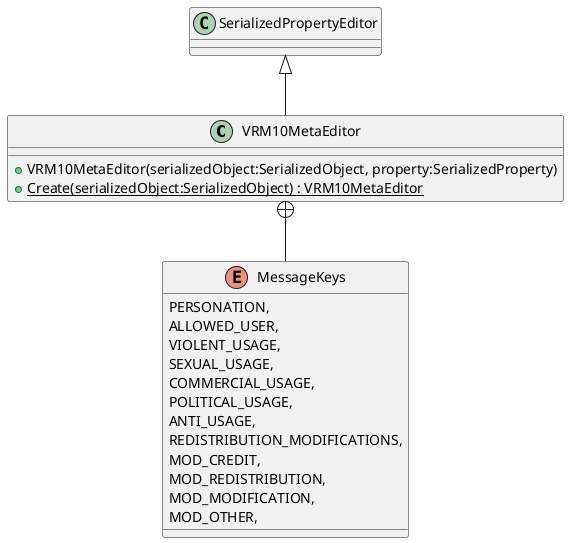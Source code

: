 @startuml
class VRM10MetaEditor {
    + VRM10MetaEditor(serializedObject:SerializedObject, property:SerializedProperty)
    + {static} Create(serializedObject:SerializedObject) : VRM10MetaEditor
}
enum MessageKeys {
    PERSONATION,
    ALLOWED_USER,
    VIOLENT_USAGE,
    SEXUAL_USAGE,
    COMMERCIAL_USAGE,
    POLITICAL_USAGE,
    ANTI_USAGE,
    REDISTRIBUTION_MODIFICATIONS,
    MOD_CREDIT,
    MOD_REDISTRIBUTION,
    MOD_MODIFICATION,
    MOD_OTHER,
}
SerializedPropertyEditor <|-- VRM10MetaEditor
VRM10MetaEditor +-- MessageKeys
@enduml
